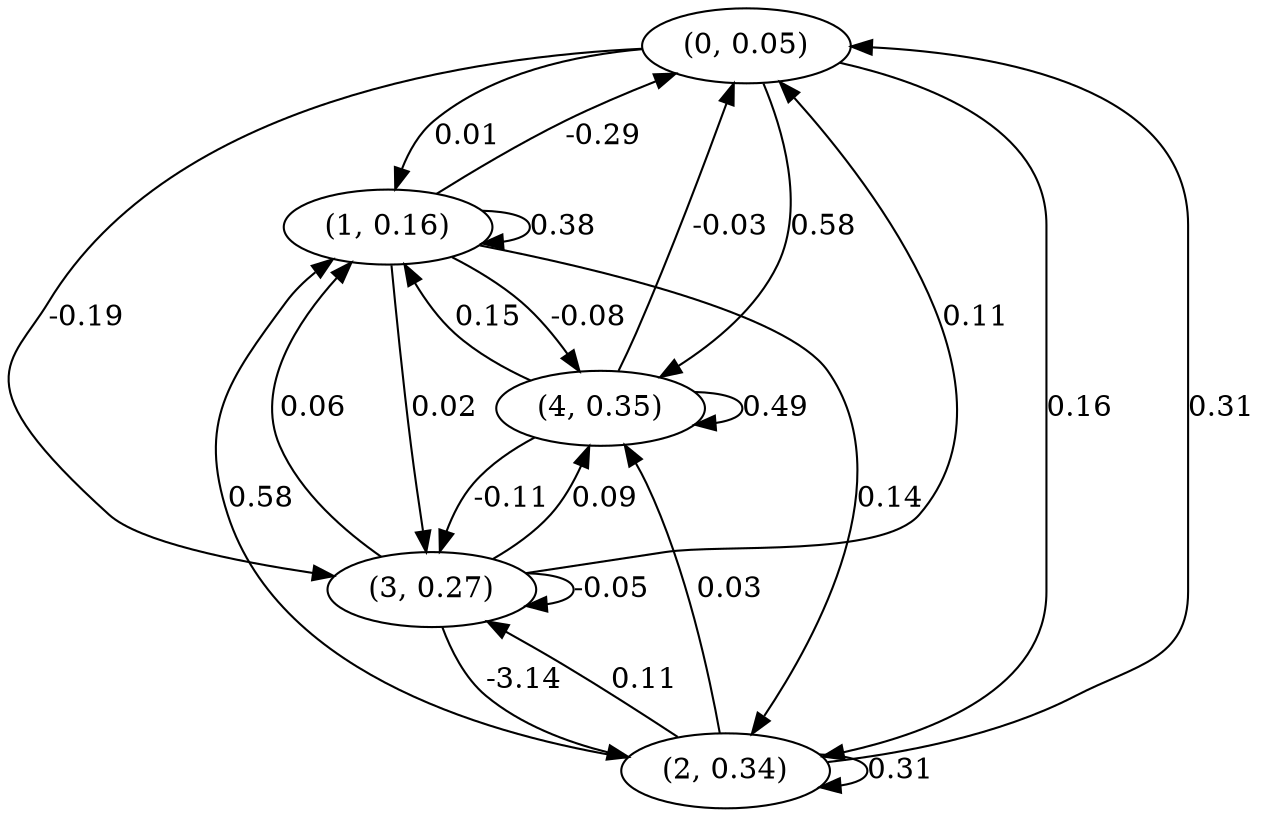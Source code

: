 digraph {
    0 [ label = "(0, 0.05)" ]
    1 [ label = "(1, 0.16)" ]
    2 [ label = "(2, 0.34)" ]
    3 [ label = "(3, 0.27)" ]
    4 [ label = "(4, 0.35)" ]
    1 -> 1 [ label = "0.38" ]
    2 -> 2 [ label = "0.31" ]
    3 -> 3 [ label = "-0.05" ]
    4 -> 4 [ label = "0.49" ]
    1 -> 0 [ label = "-0.29" ]
    2 -> 0 [ label = "0.31" ]
    3 -> 0 [ label = "0.11" ]
    4 -> 0 [ label = "-0.03" ]
    0 -> 1 [ label = "0.01" ]
    2 -> 1 [ label = "0.58" ]
    3 -> 1 [ label = "0.06" ]
    4 -> 1 [ label = "0.15" ]
    0 -> 2 [ label = "0.16" ]
    1 -> 2 [ label = "0.14" ]
    3 -> 2 [ label = "-3.14" ]
    0 -> 3 [ label = "-0.19" ]
    1 -> 3 [ label = "0.02" ]
    2 -> 3 [ label = "0.11" ]
    4 -> 3 [ label = "-0.11" ]
    0 -> 4 [ label = "0.58" ]
    1 -> 4 [ label = "-0.08" ]
    2 -> 4 [ label = "0.03" ]
    3 -> 4 [ label = "0.09" ]
}

